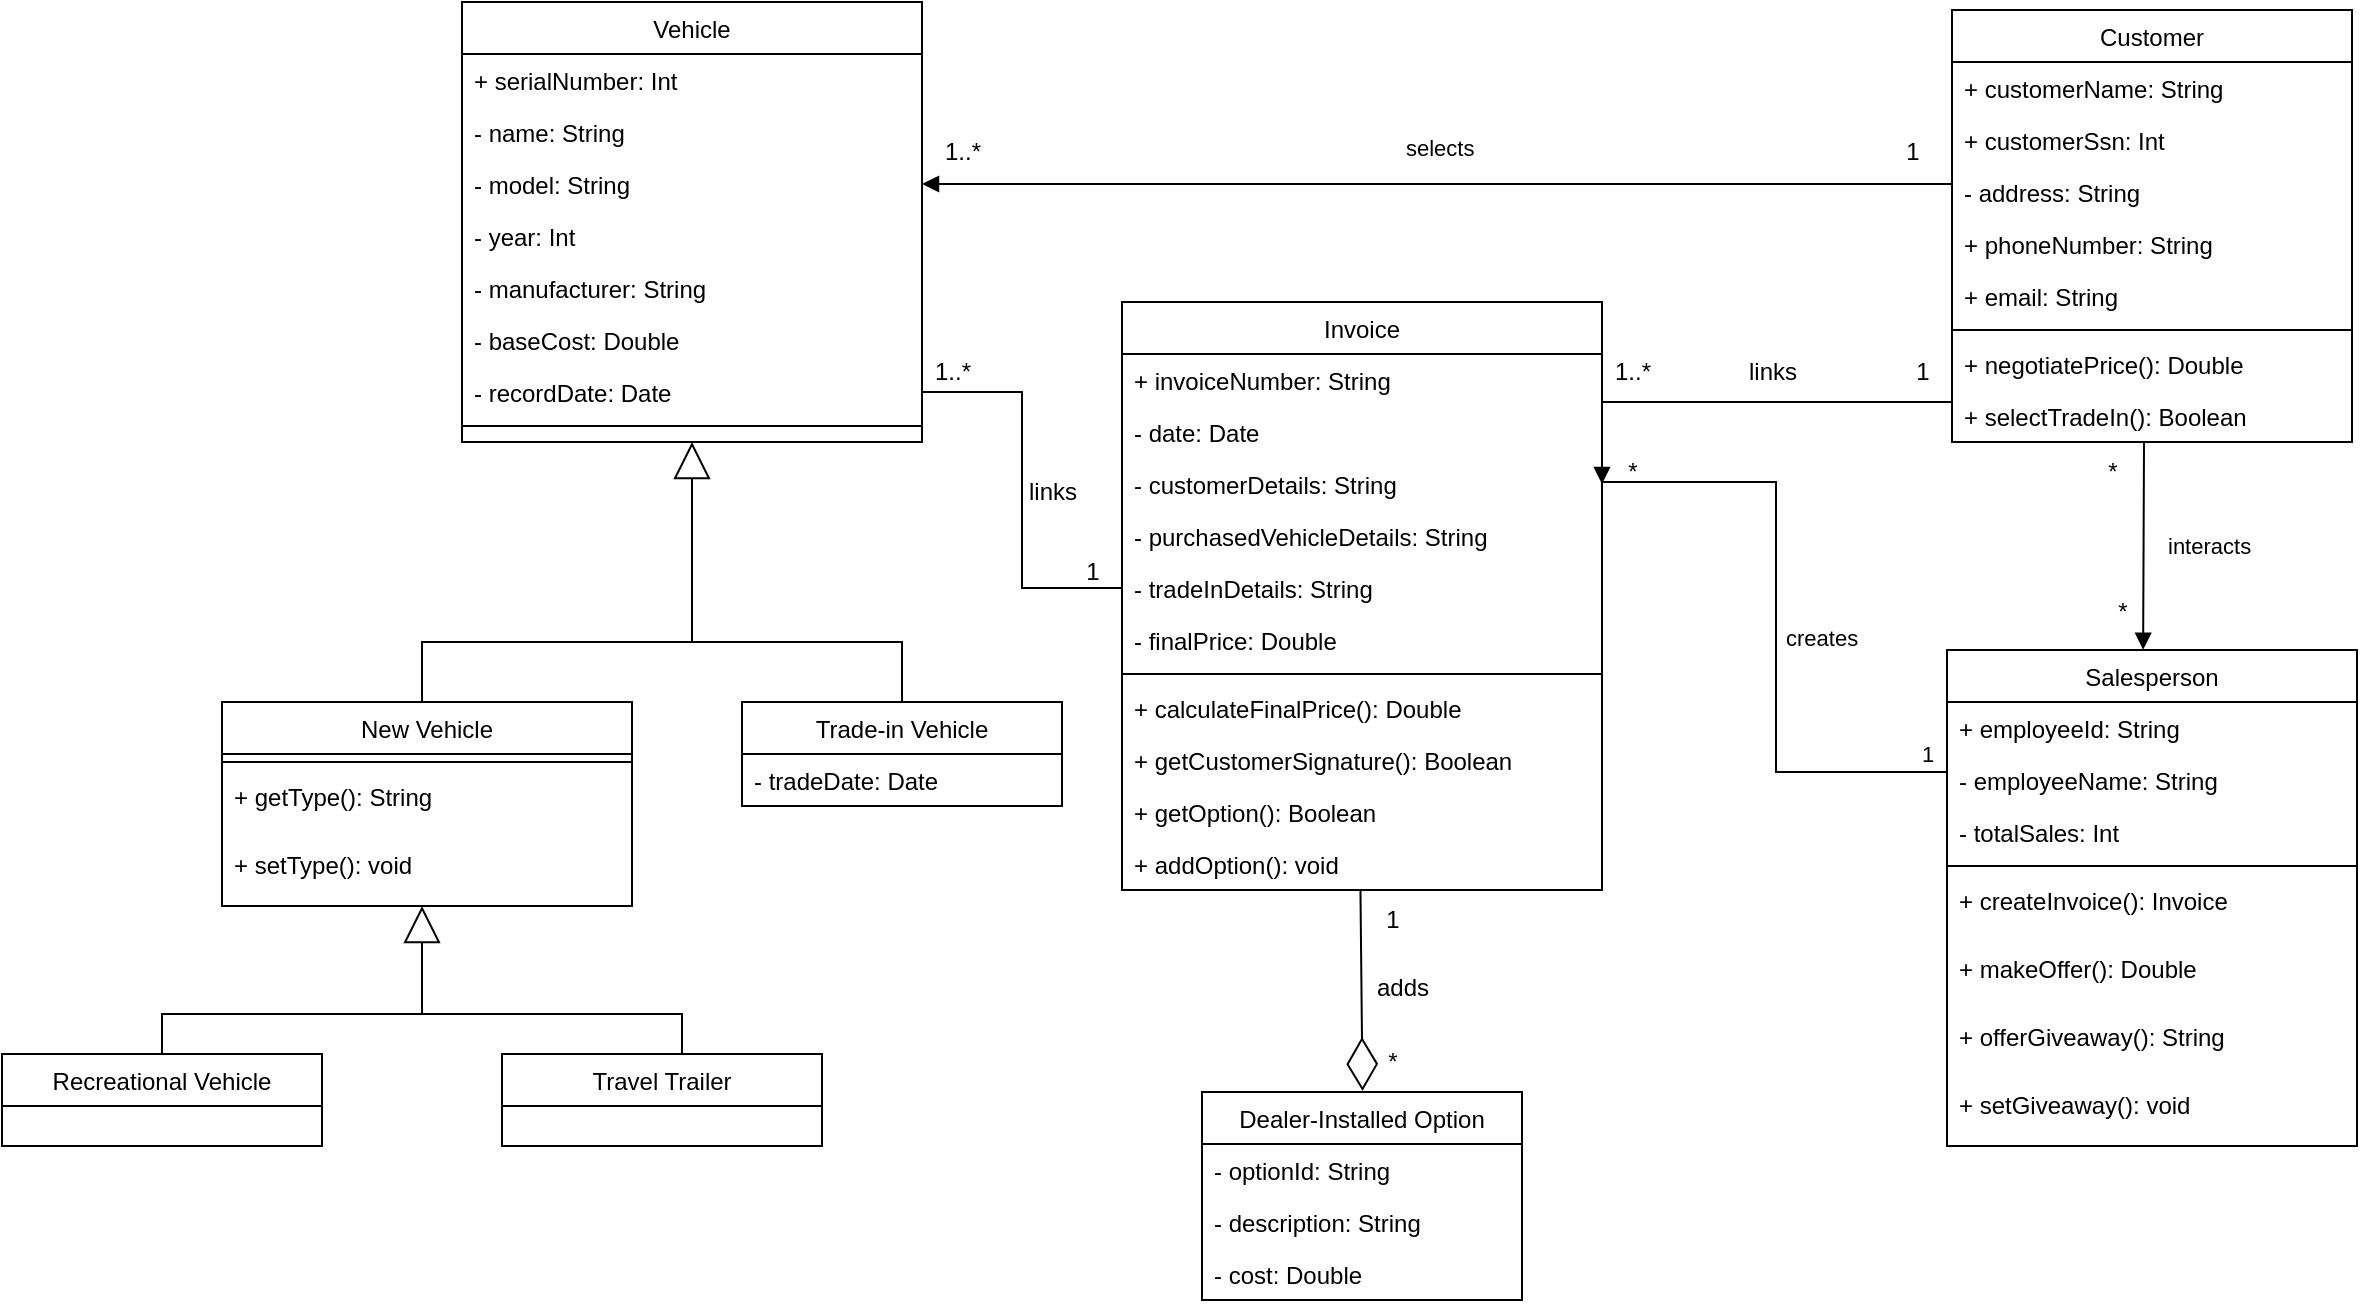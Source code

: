 <mxfile version="24.1.0" type="github">
  <diagram id="C5RBs43oDa-KdzZeNtuy" name="Page-1">
    <mxGraphModel dx="2271" dy="840" grid="1" gridSize="10" guides="1" tooltips="1" connect="1" arrows="1" fold="1" page="1" pageScale="1" pageWidth="827" pageHeight="1169" math="0" shadow="0">
      <root>
        <mxCell id="WIyWlLk6GJQsqaUBKTNV-0" />
        <mxCell id="WIyWlLk6GJQsqaUBKTNV-1" parent="WIyWlLk6GJQsqaUBKTNV-0" />
        <mxCell id="zkfFHV4jXpPFQw0GAbJ--0" value="Vehicle" style="swimlane;fontStyle=0;align=center;verticalAlign=top;childLayout=stackLayout;horizontal=1;startSize=26;horizontalStack=0;resizeParent=1;resizeLast=0;collapsible=1;marginBottom=0;rounded=0;shadow=0;strokeWidth=1;" parent="WIyWlLk6GJQsqaUBKTNV-1" vertex="1">
          <mxGeometry x="-170" y="40" width="230" height="220" as="geometry">
            <mxRectangle x="40" y="80" width="160" height="26" as="alternateBounds" />
          </mxGeometry>
        </mxCell>
        <mxCell id="zkfFHV4jXpPFQw0GAbJ--1" value="+ serialNumber: Int" style="text;align=left;verticalAlign=top;spacingLeft=4;spacingRight=4;overflow=hidden;rotatable=0;points=[[0,0.5],[1,0.5]];portConstraint=eastwest;" parent="zkfFHV4jXpPFQw0GAbJ--0" vertex="1">
          <mxGeometry y="26" width="230" height="26" as="geometry" />
        </mxCell>
        <mxCell id="zkfFHV4jXpPFQw0GAbJ--2" value="- name: String" style="text;align=left;verticalAlign=top;spacingLeft=4;spacingRight=4;overflow=hidden;rotatable=0;points=[[0,0.5],[1,0.5]];portConstraint=eastwest;rounded=0;shadow=0;html=0;" parent="zkfFHV4jXpPFQw0GAbJ--0" vertex="1">
          <mxGeometry y="52" width="230" height="26" as="geometry" />
        </mxCell>
        <mxCell id="zkfFHV4jXpPFQw0GAbJ--3" value="- model: String" style="text;align=left;verticalAlign=top;spacingLeft=4;spacingRight=4;overflow=hidden;rotatable=0;points=[[0,0.5],[1,0.5]];portConstraint=eastwest;rounded=0;shadow=0;html=0;" parent="zkfFHV4jXpPFQw0GAbJ--0" vertex="1">
          <mxGeometry y="78" width="230" height="26" as="geometry" />
        </mxCell>
        <mxCell id="MQxrMAt5QKikfANpeGBj-6" value="- year: Int" style="text;align=left;verticalAlign=top;spacingLeft=4;spacingRight=4;overflow=hidden;rotatable=0;points=[[0,0.5],[1,0.5]];portConstraint=eastwest;rounded=0;shadow=0;html=0;" parent="zkfFHV4jXpPFQw0GAbJ--0" vertex="1">
          <mxGeometry y="104" width="230" height="26" as="geometry" />
        </mxCell>
        <mxCell id="MQxrMAt5QKikfANpeGBj-7" value="- manufacturer: String" style="text;align=left;verticalAlign=top;spacingLeft=4;spacingRight=4;overflow=hidden;rotatable=0;points=[[0,0.5],[1,0.5]];portConstraint=eastwest;rounded=0;shadow=0;html=0;" parent="zkfFHV4jXpPFQw0GAbJ--0" vertex="1">
          <mxGeometry y="130" width="230" height="26" as="geometry" />
        </mxCell>
        <mxCell id="MQxrMAt5QKikfANpeGBj-8" value="- baseCost: Double" style="text;align=left;verticalAlign=top;spacingLeft=4;spacingRight=4;overflow=hidden;rotatable=0;points=[[0,0.5],[1,0.5]];portConstraint=eastwest;rounded=0;shadow=0;html=0;" parent="zkfFHV4jXpPFQw0GAbJ--0" vertex="1">
          <mxGeometry y="156" width="230" height="26" as="geometry" />
        </mxCell>
        <mxCell id="-vpSR52v7r2EWo3qiHAI-19" value="- recordDate: Date" style="text;align=left;verticalAlign=top;spacingLeft=4;spacingRight=4;overflow=hidden;rotatable=0;points=[[0,0.5],[1,0.5]];portConstraint=eastwest;rounded=0;shadow=0;html=0;" parent="zkfFHV4jXpPFQw0GAbJ--0" vertex="1">
          <mxGeometry y="182" width="230" height="26" as="geometry" />
        </mxCell>
        <mxCell id="zkfFHV4jXpPFQw0GAbJ--4" value="" style="line;html=1;strokeWidth=1;align=left;verticalAlign=middle;spacingTop=-1;spacingLeft=3;spacingRight=3;rotatable=0;labelPosition=right;points=[];portConstraint=eastwest;" parent="zkfFHV4jXpPFQw0GAbJ--0" vertex="1">
          <mxGeometry y="208" width="230" height="8" as="geometry" />
        </mxCell>
        <mxCell id="zkfFHV4jXpPFQw0GAbJ--6" value="Salesperson" style="swimlane;fontStyle=0;align=center;verticalAlign=top;childLayout=stackLayout;horizontal=1;startSize=26;horizontalStack=0;resizeParent=1;resizeLast=0;collapsible=1;marginBottom=0;rounded=0;shadow=0;strokeWidth=1;" parent="WIyWlLk6GJQsqaUBKTNV-1" vertex="1">
          <mxGeometry x="572.5" y="364" width="205" height="248" as="geometry">
            <mxRectangle x="130" y="380" width="160" height="26" as="alternateBounds" />
          </mxGeometry>
        </mxCell>
        <mxCell id="zkfFHV4jXpPFQw0GAbJ--7" value="+ employeeId: String" style="text;align=left;verticalAlign=top;spacingLeft=4;spacingRight=4;overflow=hidden;rotatable=0;points=[[0,0.5],[1,0.5]];portConstraint=eastwest;" parent="zkfFHV4jXpPFQw0GAbJ--6" vertex="1">
          <mxGeometry y="26" width="205" height="26" as="geometry" />
        </mxCell>
        <mxCell id="zkfFHV4jXpPFQw0GAbJ--8" value="- employeeName: String" style="text;align=left;verticalAlign=top;spacingLeft=4;spacingRight=4;overflow=hidden;rotatable=0;points=[[0,0.5],[1,0.5]];portConstraint=eastwest;rounded=0;shadow=0;html=0;" parent="zkfFHV4jXpPFQw0GAbJ--6" vertex="1">
          <mxGeometry y="52" width="205" height="26" as="geometry" />
        </mxCell>
        <mxCell id="ssBcvjkL_Vkmf07UX_Ib-2" value="- totalSales: Int" style="text;align=left;verticalAlign=top;spacingLeft=4;spacingRight=4;overflow=hidden;rotatable=0;points=[[0,0.5],[1,0.5]];portConstraint=eastwest;rounded=0;shadow=0;html=0;" parent="zkfFHV4jXpPFQw0GAbJ--6" vertex="1">
          <mxGeometry y="78" width="205" height="26" as="geometry" />
        </mxCell>
        <mxCell id="zkfFHV4jXpPFQw0GAbJ--9" value="" style="line;html=1;strokeWidth=1;align=left;verticalAlign=middle;spacingTop=-1;spacingLeft=3;spacingRight=3;rotatable=0;labelPosition=right;points=[];portConstraint=eastwest;" parent="zkfFHV4jXpPFQw0GAbJ--6" vertex="1">
          <mxGeometry y="104" width="205" height="8" as="geometry" />
        </mxCell>
        <mxCell id="zkfFHV4jXpPFQw0GAbJ--10" value="+ createInvoice(): Invoice" style="text;align=left;verticalAlign=top;spacingLeft=4;spacingRight=4;overflow=hidden;rotatable=0;points=[[0,0.5],[1,0.5]];portConstraint=eastwest;fontStyle=0" parent="zkfFHV4jXpPFQw0GAbJ--6" vertex="1">
          <mxGeometry y="112" width="205" height="34" as="geometry" />
        </mxCell>
        <mxCell id="ssBcvjkL_Vkmf07UX_Ib-1" value="+ makeOffer(): Double" style="text;align=left;verticalAlign=top;spacingLeft=4;spacingRight=4;overflow=hidden;rotatable=0;points=[[0,0.5],[1,0.5]];portConstraint=eastwest;fontStyle=0" parent="zkfFHV4jXpPFQw0GAbJ--6" vertex="1">
          <mxGeometry y="146" width="205" height="34" as="geometry" />
        </mxCell>
        <mxCell id="ssBcvjkL_Vkmf07UX_Ib-3" value="+ offerGiveaway(): String" style="text;align=left;verticalAlign=top;spacingLeft=4;spacingRight=4;overflow=hidden;rotatable=0;points=[[0,0.5],[1,0.5]];portConstraint=eastwest;fontStyle=0" parent="zkfFHV4jXpPFQw0GAbJ--6" vertex="1">
          <mxGeometry y="180" width="205" height="34" as="geometry" />
        </mxCell>
        <mxCell id="ssBcvjkL_Vkmf07UX_Ib-32" value="+ setGiveaway(): void" style="text;align=left;verticalAlign=top;spacingLeft=4;spacingRight=4;overflow=hidden;rotatable=0;points=[[0,0.5],[1,0.5]];portConstraint=eastwest;fontStyle=0" parent="zkfFHV4jXpPFQw0GAbJ--6" vertex="1">
          <mxGeometry y="214" width="205" height="34" as="geometry" />
        </mxCell>
        <mxCell id="zkfFHV4jXpPFQw0GAbJ--13" value="Invoice" style="swimlane;fontStyle=0;align=center;verticalAlign=top;childLayout=stackLayout;horizontal=1;startSize=26;horizontalStack=0;resizeParent=1;resizeLast=0;collapsible=1;marginBottom=0;rounded=0;shadow=0;strokeWidth=1;" parent="WIyWlLk6GJQsqaUBKTNV-1" vertex="1">
          <mxGeometry x="160" y="190" width="240" height="294" as="geometry">
            <mxRectangle x="340" y="380" width="170" height="26" as="alternateBounds" />
          </mxGeometry>
        </mxCell>
        <mxCell id="zkfFHV4jXpPFQw0GAbJ--14" value="+ invoiceNumber: String" style="text;align=left;verticalAlign=top;spacingLeft=4;spacingRight=4;overflow=hidden;rotatable=0;points=[[0,0.5],[1,0.5]];portConstraint=eastwest;" parent="zkfFHV4jXpPFQw0GAbJ--13" vertex="1">
          <mxGeometry y="26" width="240" height="26" as="geometry" />
        </mxCell>
        <mxCell id="MQxrMAt5QKikfANpeGBj-21" value="- date: Date" style="text;align=left;verticalAlign=top;spacingLeft=4;spacingRight=4;overflow=hidden;rotatable=0;points=[[0,0.5],[1,0.5]];portConstraint=eastwest;" parent="zkfFHV4jXpPFQw0GAbJ--13" vertex="1">
          <mxGeometry y="52" width="240" height="26" as="geometry" />
        </mxCell>
        <mxCell id="MQxrMAt5QKikfANpeGBj-22" value="- customerDetails: String" style="text;align=left;verticalAlign=top;spacingLeft=4;spacingRight=4;overflow=hidden;rotatable=0;points=[[0,0.5],[1,0.5]];portConstraint=eastwest;" parent="zkfFHV4jXpPFQw0GAbJ--13" vertex="1">
          <mxGeometry y="78" width="240" height="26" as="geometry" />
        </mxCell>
        <mxCell id="MQxrMAt5QKikfANpeGBj-23" value="- purchasedVehicleDetails: String" style="text;align=left;verticalAlign=top;spacingLeft=4;spacingRight=4;overflow=hidden;rotatable=0;points=[[0,0.5],[1,0.5]];portConstraint=eastwest;" parent="zkfFHV4jXpPFQw0GAbJ--13" vertex="1">
          <mxGeometry y="104" width="240" height="26" as="geometry" />
        </mxCell>
        <mxCell id="MQxrMAt5QKikfANpeGBj-29" value="- tradeInDetails: String" style="text;align=left;verticalAlign=top;spacingLeft=4;spacingRight=4;overflow=hidden;rotatable=0;points=[[0,0.5],[1,0.5]];portConstraint=eastwest;" parent="zkfFHV4jXpPFQw0GAbJ--13" vertex="1">
          <mxGeometry y="130" width="240" height="26" as="geometry" />
        </mxCell>
        <mxCell id="MQxrMAt5QKikfANpeGBj-30" value="- finalPrice: Double" style="text;align=left;verticalAlign=top;spacingLeft=4;spacingRight=4;overflow=hidden;rotatable=0;points=[[0,0.5],[1,0.5]];portConstraint=eastwest;" parent="zkfFHV4jXpPFQw0GAbJ--13" vertex="1">
          <mxGeometry y="156" width="240" height="26" as="geometry" />
        </mxCell>
        <mxCell id="zkfFHV4jXpPFQw0GAbJ--15" value="" style="line;html=1;strokeWidth=1;align=left;verticalAlign=middle;spacingTop=-1;spacingLeft=3;spacingRight=3;rotatable=0;labelPosition=right;points=[];portConstraint=eastwest;" parent="zkfFHV4jXpPFQw0GAbJ--13" vertex="1">
          <mxGeometry y="182" width="240" height="8" as="geometry" />
        </mxCell>
        <mxCell id="MQxrMAt5QKikfANpeGBj-33" value="+ calculateFinalPrice(): Double" style="text;align=left;verticalAlign=top;spacingLeft=4;spacingRight=4;overflow=hidden;rotatable=0;points=[[0,0.5],[1,0.5]];portConstraint=eastwest;" parent="zkfFHV4jXpPFQw0GAbJ--13" vertex="1">
          <mxGeometry y="190" width="240" height="26" as="geometry" />
        </mxCell>
        <mxCell id="ssBcvjkL_Vkmf07UX_Ib-29" value="+ getCustomerSignature(): Boolean" style="text;align=left;verticalAlign=top;spacingLeft=4;spacingRight=4;overflow=hidden;rotatable=0;points=[[0,0.5],[1,0.5]];portConstraint=eastwest;" parent="zkfFHV4jXpPFQw0GAbJ--13" vertex="1">
          <mxGeometry y="216" width="240" height="26" as="geometry" />
        </mxCell>
        <mxCell id="ssBcvjkL_Vkmf07UX_Ib-30" value="+ getOption(): Boolean" style="text;align=left;verticalAlign=top;spacingLeft=4;spacingRight=4;overflow=hidden;rotatable=0;points=[[0,0.5],[1,0.5]];portConstraint=eastwest;" parent="zkfFHV4jXpPFQw0GAbJ--13" vertex="1">
          <mxGeometry y="242" width="240" height="26" as="geometry" />
        </mxCell>
        <mxCell id="MQxrMAt5QKikfANpeGBj-32" value="+ addOption(): void" style="text;align=left;verticalAlign=top;spacingLeft=4;spacingRight=4;overflow=hidden;rotatable=0;points=[[0,0.5],[1,0.5]];portConstraint=eastwest;" parent="zkfFHV4jXpPFQw0GAbJ--13" vertex="1">
          <mxGeometry y="268" width="240" height="26" as="geometry" />
        </mxCell>
        <mxCell id="zkfFHV4jXpPFQw0GAbJ--17" value="Customer" style="swimlane;fontStyle=0;align=center;verticalAlign=top;childLayout=stackLayout;horizontal=1;startSize=26;horizontalStack=0;resizeParent=1;resizeLast=0;collapsible=1;marginBottom=0;rounded=0;shadow=0;strokeWidth=1;" parent="WIyWlLk6GJQsqaUBKTNV-1" vertex="1">
          <mxGeometry x="575" y="44" width="200" height="216" as="geometry">
            <mxRectangle x="550" y="140" width="160" height="26" as="alternateBounds" />
          </mxGeometry>
        </mxCell>
        <mxCell id="zkfFHV4jXpPFQw0GAbJ--18" value="+ customerName: String" style="text;align=left;verticalAlign=top;spacingLeft=4;spacingRight=4;overflow=hidden;rotatable=0;points=[[0,0.5],[1,0.5]];portConstraint=eastwest;" parent="zkfFHV4jXpPFQw0GAbJ--17" vertex="1">
          <mxGeometry y="26" width="200" height="26" as="geometry" />
        </mxCell>
        <mxCell id="ssBcvjkL_Vkmf07UX_Ib-28" value="+ customerSsn: Int" style="text;align=left;verticalAlign=top;spacingLeft=4;spacingRight=4;overflow=hidden;rotatable=0;points=[[0,0.5],[1,0.5]];portConstraint=eastwest;" parent="zkfFHV4jXpPFQw0GAbJ--17" vertex="1">
          <mxGeometry y="52" width="200" height="26" as="geometry" />
        </mxCell>
        <mxCell id="zkfFHV4jXpPFQw0GAbJ--19" value="- address: String" style="text;align=left;verticalAlign=top;spacingLeft=4;spacingRight=4;overflow=hidden;rotatable=0;points=[[0,0.5],[1,0.5]];portConstraint=eastwest;rounded=0;shadow=0;html=0;" parent="zkfFHV4jXpPFQw0GAbJ--17" vertex="1">
          <mxGeometry y="78" width="200" height="26" as="geometry" />
        </mxCell>
        <mxCell id="zkfFHV4jXpPFQw0GAbJ--20" value="+ phoneNumber: String" style="text;align=left;verticalAlign=top;spacingLeft=4;spacingRight=4;overflow=hidden;rotatable=0;points=[[0,0.5],[1,0.5]];portConstraint=eastwest;rounded=0;shadow=0;html=0;" parent="zkfFHV4jXpPFQw0GAbJ--17" vertex="1">
          <mxGeometry y="104" width="200" height="26" as="geometry" />
        </mxCell>
        <mxCell id="ssBcvjkL_Vkmf07UX_Ib-0" value="+ email: String" style="text;align=left;verticalAlign=top;spacingLeft=4;spacingRight=4;overflow=hidden;rotatable=0;points=[[0,0.5],[1,0.5]];portConstraint=eastwest;rounded=0;shadow=0;html=0;" parent="zkfFHV4jXpPFQw0GAbJ--17" vertex="1">
          <mxGeometry y="130" width="200" height="26" as="geometry" />
        </mxCell>
        <mxCell id="zkfFHV4jXpPFQw0GAbJ--23" value="" style="line;html=1;strokeWidth=1;align=left;verticalAlign=middle;spacingTop=-1;spacingLeft=3;spacingRight=3;rotatable=0;labelPosition=right;points=[];portConstraint=eastwest;" parent="zkfFHV4jXpPFQw0GAbJ--17" vertex="1">
          <mxGeometry y="156" width="200" height="8" as="geometry" />
        </mxCell>
        <mxCell id="zkfFHV4jXpPFQw0GAbJ--24" value="+ negotiatePrice(): Double" style="text;align=left;verticalAlign=top;spacingLeft=4;spacingRight=4;overflow=hidden;rotatable=0;points=[[0,0.5],[1,0.5]];portConstraint=eastwest;" parent="zkfFHV4jXpPFQw0GAbJ--17" vertex="1">
          <mxGeometry y="164" width="200" height="26" as="geometry" />
        </mxCell>
        <mxCell id="zkfFHV4jXpPFQw0GAbJ--25" value="+ selectTradeIn(): Boolean" style="text;align=left;verticalAlign=top;spacingLeft=4;spacingRight=4;overflow=hidden;rotatable=0;points=[[0,0.5],[1,0.5]];portConstraint=eastwest;" parent="zkfFHV4jXpPFQw0GAbJ--17" vertex="1">
          <mxGeometry y="190" width="200" height="26" as="geometry" />
        </mxCell>
        <mxCell id="MQxrMAt5QKikfANpeGBj-44" value="Dealer-Installed Option" style="swimlane;fontStyle=0;align=center;verticalAlign=top;childLayout=stackLayout;horizontal=1;startSize=26;horizontalStack=0;resizeParent=1;resizeLast=0;collapsible=1;marginBottom=0;rounded=0;shadow=0;strokeWidth=1;" parent="WIyWlLk6GJQsqaUBKTNV-1" vertex="1">
          <mxGeometry x="200" y="585" width="160" height="104" as="geometry">
            <mxRectangle x="130" y="380" width="160" height="26" as="alternateBounds" />
          </mxGeometry>
        </mxCell>
        <mxCell id="MQxrMAt5QKikfANpeGBj-45" value="- optionId: String" style="text;align=left;verticalAlign=top;spacingLeft=4;spacingRight=4;overflow=hidden;rotatable=0;points=[[0,0.5],[1,0.5]];portConstraint=eastwest;" parent="MQxrMAt5QKikfANpeGBj-44" vertex="1">
          <mxGeometry y="26" width="160" height="26" as="geometry" />
        </mxCell>
        <mxCell id="MQxrMAt5QKikfANpeGBj-46" value="- description: String" style="text;align=left;verticalAlign=top;spacingLeft=4;spacingRight=4;overflow=hidden;rotatable=0;points=[[0,0.5],[1,0.5]];portConstraint=eastwest;rounded=0;shadow=0;html=0;" parent="MQxrMAt5QKikfANpeGBj-44" vertex="1">
          <mxGeometry y="52" width="160" height="26" as="geometry" />
        </mxCell>
        <mxCell id="MQxrMAt5QKikfANpeGBj-49" value="- cost: Double" style="text;align=left;verticalAlign=top;spacingLeft=4;spacingRight=4;overflow=hidden;rotatable=0;points=[[0,0.5],[1,0.5]];portConstraint=eastwest;" parent="MQxrMAt5QKikfANpeGBj-44" vertex="1">
          <mxGeometry y="78" width="160" height="26" as="geometry" />
        </mxCell>
        <mxCell id="MQxrMAt5QKikfANpeGBj-54" value="interacts" style="endArrow=block;endFill=1;html=1;edgeStyle=orthogonalEdgeStyle;align=left;verticalAlign=top;rounded=0;entryX=0.852;entryY=1.129;entryDx=0;entryDy=0;entryPerimeter=0;" parent="WIyWlLk6GJQsqaUBKTNV-1" target="MQxrMAt5QKikfANpeGBj-56" edge="1">
          <mxGeometry x="-0.247" y="10" relative="1" as="geometry">
            <mxPoint x="671" y="260" as="sourcePoint" />
            <mxPoint x="676.25" y="386" as="targetPoint" />
            <Array as="points">
              <mxPoint x="671" y="262" />
            </Array>
            <mxPoint as="offset" />
          </mxGeometry>
        </mxCell>
        <mxCell id="MQxrMAt5QKikfANpeGBj-56" value="*" style="text;html=1;align=center;verticalAlign=middle;resizable=0;points=[];autosize=1;strokeColor=none;fillColor=none;" parent="WIyWlLk6GJQsqaUBKTNV-1" vertex="1">
          <mxGeometry x="645" y="330" width="30" height="30" as="geometry" />
        </mxCell>
        <mxCell id="MQxrMAt5QKikfANpeGBj-57" value="creates" style="endArrow=block;endFill=1;html=1;edgeStyle=orthogonalEdgeStyle;align=left;verticalAlign=top;rounded=0;exitX=0;exitY=0.5;exitDx=0;exitDy=0;entryX=1;entryY=0.5;entryDx=0;entryDy=0;" parent="WIyWlLk6GJQsqaUBKTNV-1" source="zkfFHV4jXpPFQw0GAbJ--8" target="MQxrMAt5QKikfANpeGBj-22" edge="1">
          <mxGeometry x="0.055" y="-3" relative="1" as="geometry">
            <mxPoint x="510" y="420" as="sourcePoint" />
            <mxPoint x="400" y="310" as="targetPoint" />
            <Array as="points">
              <mxPoint x="487" y="425" />
              <mxPoint x="487" y="280" />
              <mxPoint x="400" y="280" />
            </Array>
            <mxPoint as="offset" />
          </mxGeometry>
        </mxCell>
        <mxCell id="MQxrMAt5QKikfANpeGBj-58" value="1" style="edgeLabel;resizable=0;html=1;align=left;verticalAlign=bottom;" parent="MQxrMAt5QKikfANpeGBj-57" connectable="0" vertex="1">
          <mxGeometry x="-1" relative="1" as="geometry">
            <mxPoint x="-15" y="-5" as="offset" />
          </mxGeometry>
        </mxCell>
        <mxCell id="MQxrMAt5QKikfANpeGBj-59" value="*" style="text;html=1;align=center;verticalAlign=middle;resizable=0;points=[];autosize=1;strokeColor=none;fillColor=none;" parent="WIyWlLk6GJQsqaUBKTNV-1" vertex="1">
          <mxGeometry x="400" y="260" width="30" height="30" as="geometry" />
        </mxCell>
        <mxCell id="-vpSR52v7r2EWo3qiHAI-0" value="" style="endArrow=block;endSize=16;endFill=0;html=1;rounded=0;entryX=0.5;entryY=1;entryDx=0;entryDy=0;exitX=0.5;exitY=0;exitDx=0;exitDy=0;edgeStyle=orthogonalEdgeStyle;" parent="WIyWlLk6GJQsqaUBKTNV-1" source="-vpSR52v7r2EWo3qiHAI-1" target="zkfFHV4jXpPFQw0GAbJ--0" edge="1">
          <mxGeometry width="160" relative="1" as="geometry">
            <mxPoint x="-55" y="490" as="sourcePoint" />
            <mxPoint x="-50" y="460" as="targetPoint" />
            <Array as="points">
              <mxPoint x="50" y="360" />
              <mxPoint x="-55" y="360" />
            </Array>
          </mxGeometry>
        </mxCell>
        <mxCell id="-vpSR52v7r2EWo3qiHAI-1" value="Trade-in Vehicle" style="swimlane;fontStyle=0;align=center;verticalAlign=top;childLayout=stackLayout;horizontal=1;startSize=26;horizontalStack=0;resizeParent=1;resizeLast=0;collapsible=1;marginBottom=0;rounded=0;shadow=0;strokeWidth=1;" parent="WIyWlLk6GJQsqaUBKTNV-1" vertex="1">
          <mxGeometry x="-30" y="390" width="160" height="52" as="geometry">
            <mxRectangle x="130" y="380" width="160" height="26" as="alternateBounds" />
          </mxGeometry>
        </mxCell>
        <mxCell id="-vpSR52v7r2EWo3qiHAI-17" value="- tradeDate: Date" style="text;align=left;verticalAlign=top;spacingLeft=4;spacingRight=4;overflow=hidden;rotatable=0;points=[[0,0.5],[1,0.5]];portConstraint=eastwest;rounded=0;shadow=0;html=0;" parent="-vpSR52v7r2EWo3qiHAI-1" vertex="1">
          <mxGeometry y="26" width="160" height="26" as="geometry" />
        </mxCell>
        <mxCell id="-vpSR52v7r2EWo3qiHAI-10" value="" style="endArrow=none;html=1;edgeStyle=orthogonalEdgeStyle;rounded=0;exitX=0.5;exitY=0;exitDx=0;exitDy=0;" parent="WIyWlLk6GJQsqaUBKTNV-1" source="ssBcvjkL_Vkmf07UX_Ib-24" edge="1">
          <mxGeometry relative="1" as="geometry">
            <mxPoint x="-190.0" y="390" as="sourcePoint" />
            <mxPoint x="-50" y="360" as="targetPoint" />
            <Array as="points">
              <mxPoint x="-190" y="390" />
              <mxPoint x="-190" y="360" />
            </Array>
          </mxGeometry>
        </mxCell>
        <mxCell id="ssBcvjkL_Vkmf07UX_Ib-6" value="selects" style="endArrow=block;endFill=1;html=1;edgeStyle=orthogonalEdgeStyle;align=left;verticalAlign=top;rounded=0;entryX=1;entryY=0.5;entryDx=0;entryDy=0;" parent="WIyWlLk6GJQsqaUBKTNV-1" target="zkfFHV4jXpPFQw0GAbJ--3" edge="1">
          <mxGeometry x="0.068" y="-31" relative="1" as="geometry">
            <mxPoint x="575" y="131" as="sourcePoint" />
            <mxPoint x="300" y="260" as="targetPoint" />
            <Array as="points">
              <mxPoint x="575" y="131" />
            </Array>
            <mxPoint as="offset" />
          </mxGeometry>
        </mxCell>
        <mxCell id="ssBcvjkL_Vkmf07UX_Ib-9" value="1..*" style="text;html=1;align=center;verticalAlign=middle;resizable=0;points=[];autosize=1;strokeColor=none;fillColor=none;" parent="WIyWlLk6GJQsqaUBKTNV-1" vertex="1">
          <mxGeometry x="60" y="100" width="40" height="30" as="geometry" />
        </mxCell>
        <mxCell id="ssBcvjkL_Vkmf07UX_Ib-10" value="1" style="text;html=1;align=center;verticalAlign=middle;resizable=0;points=[];autosize=1;strokeColor=none;fillColor=none;" parent="WIyWlLk6GJQsqaUBKTNV-1" vertex="1">
          <mxGeometry x="540" y="100" width="30" height="30" as="geometry" />
        </mxCell>
        <mxCell id="ssBcvjkL_Vkmf07UX_Ib-12" value="links" style="text;html=1;align=center;verticalAlign=middle;resizable=0;points=[];autosize=1;strokeColor=none;fillColor=none;" parent="WIyWlLk6GJQsqaUBKTNV-1" vertex="1">
          <mxGeometry x="100" y="270" width="50" height="30" as="geometry" />
        </mxCell>
        <mxCell id="ssBcvjkL_Vkmf07UX_Ib-13" value="1..*" style="text;html=1;align=center;verticalAlign=middle;resizable=0;points=[];autosize=1;strokeColor=none;fillColor=none;" parent="WIyWlLk6GJQsqaUBKTNV-1" vertex="1">
          <mxGeometry x="55" y="210" width="40" height="30" as="geometry" />
        </mxCell>
        <mxCell id="ssBcvjkL_Vkmf07UX_Ib-14" value="1" style="text;html=1;align=center;verticalAlign=middle;resizable=0;points=[];autosize=1;strokeColor=none;fillColor=none;" parent="WIyWlLk6GJQsqaUBKTNV-1" vertex="1">
          <mxGeometry x="130" y="310" width="30" height="30" as="geometry" />
        </mxCell>
        <mxCell id="ssBcvjkL_Vkmf07UX_Ib-24" value="New Vehicle" style="swimlane;fontStyle=0;align=center;verticalAlign=top;childLayout=stackLayout;horizontal=1;startSize=26;horizontalStack=0;resizeParent=1;resizeLast=0;collapsible=1;marginBottom=0;rounded=0;shadow=0;strokeWidth=1;" parent="WIyWlLk6GJQsqaUBKTNV-1" vertex="1">
          <mxGeometry x="-290" y="390" width="205" height="102" as="geometry">
            <mxRectangle x="130" y="380" width="160" height="26" as="alternateBounds" />
          </mxGeometry>
        </mxCell>
        <mxCell id="ssBcvjkL_Vkmf07UX_Ib-25" value="" style="line;html=1;strokeWidth=1;align=left;verticalAlign=middle;spacingTop=-1;spacingLeft=3;spacingRight=3;rotatable=0;labelPosition=right;points=[];portConstraint=eastwest;" parent="ssBcvjkL_Vkmf07UX_Ib-24" vertex="1">
          <mxGeometry y="26" width="205" height="8" as="geometry" />
        </mxCell>
        <mxCell id="ssBcvjkL_Vkmf07UX_Ib-26" value="+ getType(): String" style="text;align=left;verticalAlign=top;spacingLeft=4;spacingRight=4;overflow=hidden;rotatable=0;points=[[0,0.5],[1,0.5]];portConstraint=eastwest;fontStyle=0" parent="ssBcvjkL_Vkmf07UX_Ib-24" vertex="1">
          <mxGeometry y="34" width="205" height="34" as="geometry" />
        </mxCell>
        <mxCell id="ssBcvjkL_Vkmf07UX_Ib-35" value="+ setType(): void" style="text;align=left;verticalAlign=top;spacingLeft=4;spacingRight=4;overflow=hidden;rotatable=0;points=[[0,0.5],[1,0.5]];portConstraint=eastwest;fontStyle=0" parent="ssBcvjkL_Vkmf07UX_Ib-24" vertex="1">
          <mxGeometry y="68" width="205" height="34" as="geometry" />
        </mxCell>
        <mxCell id="-vpSR52v7r2EWo3qiHAI-13" value="Recreational Vehicle" style="swimlane;fontStyle=0;align=center;verticalAlign=top;childLayout=stackLayout;horizontal=1;startSize=26;horizontalStack=0;resizeParent=1;resizeLast=0;collapsible=1;marginBottom=0;rounded=0;shadow=0;strokeWidth=1;" parent="WIyWlLk6GJQsqaUBKTNV-1" vertex="1">
          <mxGeometry x="-400" y="566" width="160" height="46" as="geometry">
            <mxRectangle x="130" y="380" width="160" height="26" as="alternateBounds" />
          </mxGeometry>
        </mxCell>
        <mxCell id="-vpSR52v7r2EWo3qiHAI-14" value="Travel Trailer" style="swimlane;fontStyle=0;align=center;verticalAlign=top;childLayout=stackLayout;horizontal=1;startSize=26;horizontalStack=0;resizeParent=1;resizeLast=0;collapsible=1;marginBottom=0;rounded=0;shadow=0;strokeWidth=1;" parent="WIyWlLk6GJQsqaUBKTNV-1" vertex="1">
          <mxGeometry x="-150" y="566" width="160" height="46" as="geometry">
            <mxRectangle x="130" y="380" width="160" height="26" as="alternateBounds" />
          </mxGeometry>
        </mxCell>
        <mxCell id="-vpSR52v7r2EWo3qiHAI-15" value="" style="endArrow=block;endSize=16;endFill=0;html=1;rounded=0;entryX=0.5;entryY=1;entryDx=0;entryDy=0;edgeStyle=orthogonalEdgeStyle;exitX=0.5;exitY=0;exitDx=0;exitDy=0;" parent="WIyWlLk6GJQsqaUBKTNV-1" source="-vpSR52v7r2EWo3qiHAI-14" edge="1">
          <mxGeometry width="160" relative="1" as="geometry">
            <mxPoint x="-70" y="566" as="sourcePoint" />
            <mxPoint x="-190.0" y="492" as="targetPoint" />
            <Array as="points">
              <mxPoint x="-60" y="546" />
              <mxPoint x="-190" y="546" />
            </Array>
          </mxGeometry>
        </mxCell>
        <mxCell id="-vpSR52v7r2EWo3qiHAI-16" value="" style="endArrow=none;html=1;edgeStyle=orthogonalEdgeStyle;rounded=0;" parent="WIyWlLk6GJQsqaUBKTNV-1" source="-vpSR52v7r2EWo3qiHAI-13" edge="1">
          <mxGeometry relative="1" as="geometry">
            <mxPoint x="-320" y="630" as="sourcePoint" />
            <mxPoint x="-190" y="546" as="targetPoint" />
            <Array as="points">
              <mxPoint x="-320" y="546" />
              <mxPoint x="-190" y="546" />
            </Array>
          </mxGeometry>
        </mxCell>
        <mxCell id="MQxrMAt5QKikfANpeGBj-64" value="" style="endArrow=diamondThin;endFill=0;endSize=24;html=1;rounded=0;entryX=0.5;entryY=0;entryDx=0;entryDy=0;exitX=0.454;exitY=0.995;exitDx=0;exitDy=0;exitPerimeter=0;" parent="WIyWlLk6GJQsqaUBKTNV-1" edge="1">
          <mxGeometry width="160" relative="1" as="geometry">
            <mxPoint x="279.23" y="484.37" as="sourcePoint" />
            <mxPoint x="280.27" y="584.5" as="targetPoint" />
            <Array as="points" />
          </mxGeometry>
        </mxCell>
        <mxCell id="ssBcvjkL_Vkmf07UX_Ib-40" value="*" style="text;html=1;align=center;verticalAlign=middle;resizable=0;points=[];autosize=1;strokeColor=none;fillColor=none;" parent="WIyWlLk6GJQsqaUBKTNV-1" vertex="1">
          <mxGeometry x="640" y="260" width="30" height="30" as="geometry" />
        </mxCell>
        <mxCell id="ssBcvjkL_Vkmf07UX_Ib-44" value="1" style="text;html=1;align=center;verticalAlign=middle;resizable=0;points=[];autosize=1;strokeColor=none;fillColor=none;" parent="WIyWlLk6GJQsqaUBKTNV-1" vertex="1">
          <mxGeometry x="280" y="484" width="30" height="30" as="geometry" />
        </mxCell>
        <mxCell id="ssBcvjkL_Vkmf07UX_Ib-45" value="*" style="text;html=1;align=center;verticalAlign=middle;resizable=0;points=[];autosize=1;strokeColor=none;fillColor=none;" parent="WIyWlLk6GJQsqaUBKTNV-1" vertex="1">
          <mxGeometry x="280" y="555" width="30" height="30" as="geometry" />
        </mxCell>
        <mxCell id="ssBcvjkL_Vkmf07UX_Ib-46" value="adds" style="text;html=1;align=center;verticalAlign=middle;resizable=0;points=[];autosize=1;strokeColor=none;fillColor=none;" parent="WIyWlLk6GJQsqaUBKTNV-1" vertex="1">
          <mxGeometry x="275" y="518" width="50" height="30" as="geometry" />
        </mxCell>
        <mxCell id="p_9lo4QJvqWmaxebhzy3-0" value="" style="endArrow=none;html=1;edgeStyle=orthogonalEdgeStyle;rounded=0;" edge="1" parent="WIyWlLk6GJQsqaUBKTNV-1">
          <mxGeometry relative="1" as="geometry">
            <mxPoint x="400" y="240" as="sourcePoint" />
            <mxPoint x="575" y="240" as="targetPoint" />
            <Array as="points">
              <mxPoint x="530" y="240" />
              <mxPoint x="530" y="240" />
            </Array>
          </mxGeometry>
        </mxCell>
        <mxCell id="p_9lo4QJvqWmaxebhzy3-3" value="1..*" style="text;html=1;align=center;verticalAlign=middle;resizable=0;points=[];autosize=1;strokeColor=none;fillColor=none;" vertex="1" parent="WIyWlLk6GJQsqaUBKTNV-1">
          <mxGeometry x="395" y="210" width="40" height="30" as="geometry" />
        </mxCell>
        <mxCell id="p_9lo4QJvqWmaxebhzy3-4" value="1" style="text;html=1;align=center;verticalAlign=middle;resizable=0;points=[];autosize=1;strokeColor=none;fillColor=none;" vertex="1" parent="WIyWlLk6GJQsqaUBKTNV-1">
          <mxGeometry x="545" y="210" width="30" height="30" as="geometry" />
        </mxCell>
        <mxCell id="p_9lo4QJvqWmaxebhzy3-5" value="links" style="text;html=1;align=center;verticalAlign=middle;resizable=0;points=[];autosize=1;strokeColor=none;fillColor=none;" vertex="1" parent="WIyWlLk6GJQsqaUBKTNV-1">
          <mxGeometry x="460" y="210" width="50" height="30" as="geometry" />
        </mxCell>
        <mxCell id="p_9lo4QJvqWmaxebhzy3-6" value="" style="endArrow=none;html=1;edgeStyle=orthogonalEdgeStyle;rounded=0;exitX=1;exitY=0.5;exitDx=0;exitDy=0;entryX=0;entryY=0.5;entryDx=0;entryDy=0;" edge="1" parent="WIyWlLk6GJQsqaUBKTNV-1" source="-vpSR52v7r2EWo3qiHAI-19" target="MQxrMAt5QKikfANpeGBj-29">
          <mxGeometry relative="1" as="geometry">
            <mxPoint x="60" y="290" as="sourcePoint" />
            <mxPoint x="220" y="290" as="targetPoint" />
          </mxGeometry>
        </mxCell>
      </root>
    </mxGraphModel>
  </diagram>
</mxfile>
